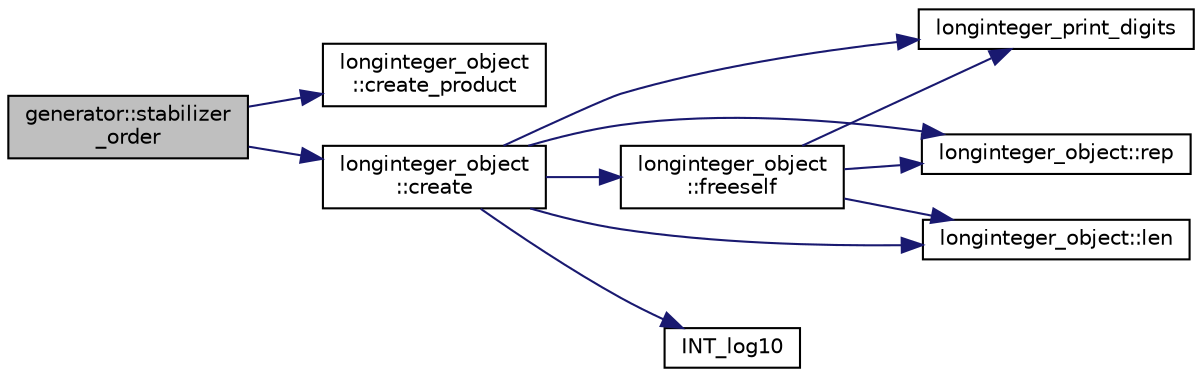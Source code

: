digraph "generator::stabilizer_order"
{
  edge [fontname="Helvetica",fontsize="10",labelfontname="Helvetica",labelfontsize="10"];
  node [fontname="Helvetica",fontsize="10",shape=record];
  rankdir="LR";
  Node21216 [label="generator::stabilizer\l_order",height=0.2,width=0.4,color="black", fillcolor="grey75", style="filled", fontcolor="black"];
  Node21216 -> Node21217 [color="midnightblue",fontsize="10",style="solid",fontname="Helvetica"];
  Node21217 [label="longinteger_object\l::create_product",height=0.2,width=0.4,color="black", fillcolor="white", style="filled",URL="$dd/d7e/classlonginteger__object.html#ab12fbea622c1d89bc753e34b89797da3"];
  Node21216 -> Node21218 [color="midnightblue",fontsize="10",style="solid",fontname="Helvetica"];
  Node21218 [label="longinteger_object\l::create",height=0.2,width=0.4,color="black", fillcolor="white", style="filled",URL="$dd/d7e/classlonginteger__object.html#a95d2eebc60849c3963a49298b1f498c2"];
  Node21218 -> Node21219 [color="midnightblue",fontsize="10",style="solid",fontname="Helvetica"];
  Node21219 [label="longinteger_object\l::freeself",height=0.2,width=0.4,color="black", fillcolor="white", style="filled",URL="$dd/d7e/classlonginteger__object.html#a06450f8c4795d81da6d680830ef958a1"];
  Node21219 -> Node21220 [color="midnightblue",fontsize="10",style="solid",fontname="Helvetica"];
  Node21220 [label="longinteger_print_digits",height=0.2,width=0.4,color="black", fillcolor="white", style="filled",URL="$de/dc5/algebra__and__number__theory_8h.html#ac2bac7b12f5b6440b8dad275cd7a157d"];
  Node21219 -> Node21221 [color="midnightblue",fontsize="10",style="solid",fontname="Helvetica"];
  Node21221 [label="longinteger_object::rep",height=0.2,width=0.4,color="black", fillcolor="white", style="filled",URL="$dd/d7e/classlonginteger__object.html#a3ecaf12738cc721d281c416503f241e2"];
  Node21219 -> Node21222 [color="midnightblue",fontsize="10",style="solid",fontname="Helvetica"];
  Node21222 [label="longinteger_object::len",height=0.2,width=0.4,color="black", fillcolor="white", style="filled",URL="$dd/d7e/classlonginteger__object.html#a0bfeae35be8a6fd44ed7f76413596ab1"];
  Node21218 -> Node21223 [color="midnightblue",fontsize="10",style="solid",fontname="Helvetica"];
  Node21223 [label="INT_log10",height=0.2,width=0.4,color="black", fillcolor="white", style="filled",URL="$de/dc5/algebra__and__number__theory_8h.html#a98bc0a6c562370a355165d2538dac250"];
  Node21218 -> Node21220 [color="midnightblue",fontsize="10",style="solid",fontname="Helvetica"];
  Node21218 -> Node21221 [color="midnightblue",fontsize="10",style="solid",fontname="Helvetica"];
  Node21218 -> Node21222 [color="midnightblue",fontsize="10",style="solid",fontname="Helvetica"];
}
